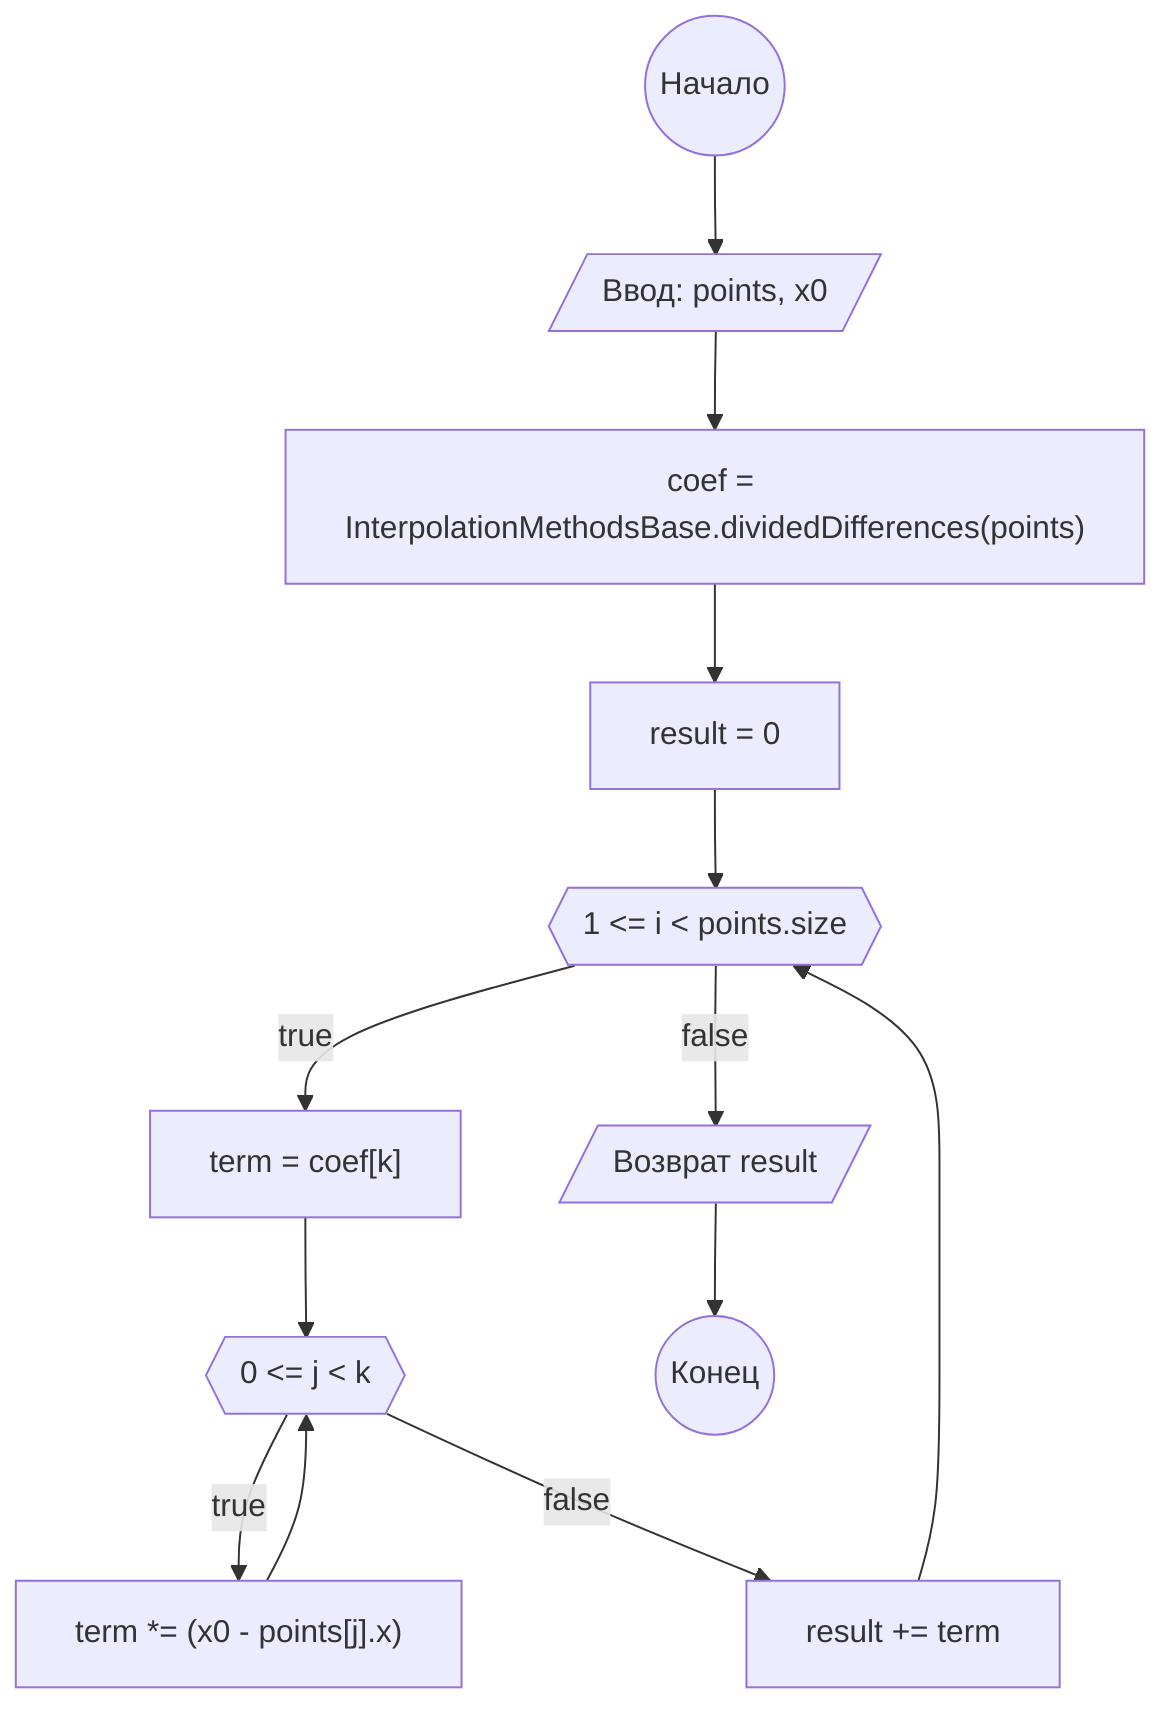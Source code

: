 graph TD
    A(("Начало"))
    B[/"Ввод: points, x0"/]
    COEF["coef = InterpolationMethodsBase.dividedDifferences(points)"]
    C["result = 0"]
    D{{"1 <= i < points.size"}}
    E["term = coef[k]"]
    F{{"0 <= j < k"}}
    G["term *= (x0 - points[j].x)"]
    H["result += term"]
    I[/"Возврат result"/]
    J(("Конец"))

    A --> B --> COEF --> C --> D
    D -- true --> E --> F -- true --> G --> F -- false --> H --> D
    D -- false --> I --> J